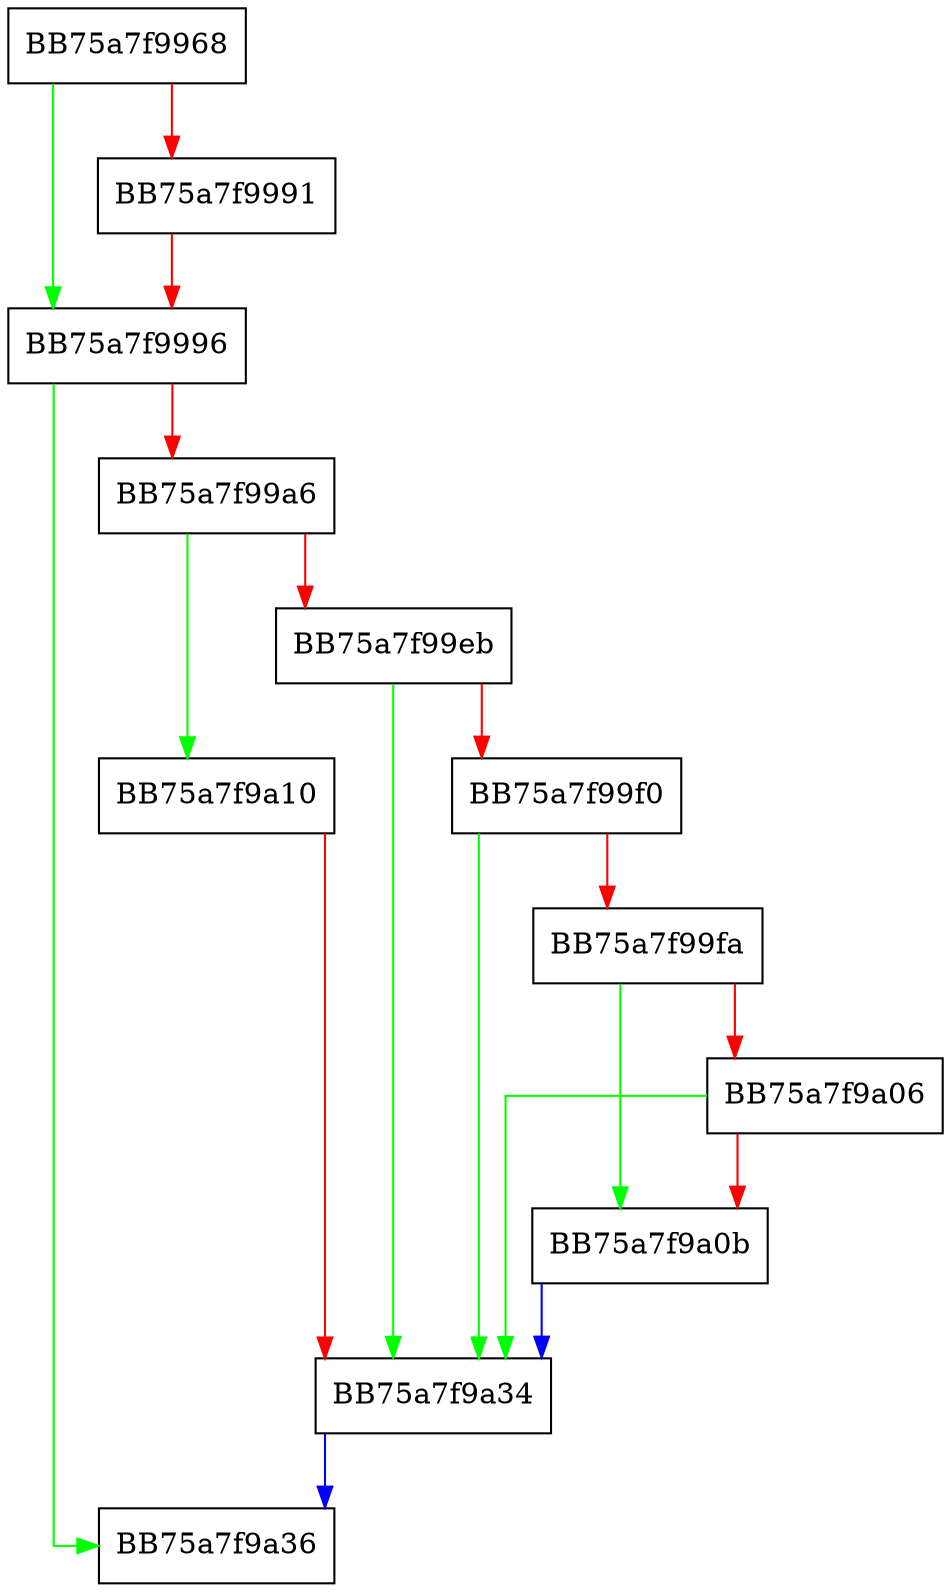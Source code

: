 digraph MpIsLowFiCached {
  node [shape="box"];
  graph [splines=ortho];
  BB75a7f9968 -> BB75a7f9996 [color="green"];
  BB75a7f9968 -> BB75a7f9991 [color="red"];
  BB75a7f9991 -> BB75a7f9996 [color="red"];
  BB75a7f9996 -> BB75a7f9a36 [color="green"];
  BB75a7f9996 -> BB75a7f99a6 [color="red"];
  BB75a7f99a6 -> BB75a7f9a10 [color="green"];
  BB75a7f99a6 -> BB75a7f99eb [color="red"];
  BB75a7f99eb -> BB75a7f9a34 [color="green"];
  BB75a7f99eb -> BB75a7f99f0 [color="red"];
  BB75a7f99f0 -> BB75a7f9a34 [color="green"];
  BB75a7f99f0 -> BB75a7f99fa [color="red"];
  BB75a7f99fa -> BB75a7f9a0b [color="green"];
  BB75a7f99fa -> BB75a7f9a06 [color="red"];
  BB75a7f9a06 -> BB75a7f9a34 [color="green"];
  BB75a7f9a06 -> BB75a7f9a0b [color="red"];
  BB75a7f9a0b -> BB75a7f9a34 [color="blue"];
  BB75a7f9a10 -> BB75a7f9a34 [color="red"];
  BB75a7f9a34 -> BB75a7f9a36 [color="blue"];
}